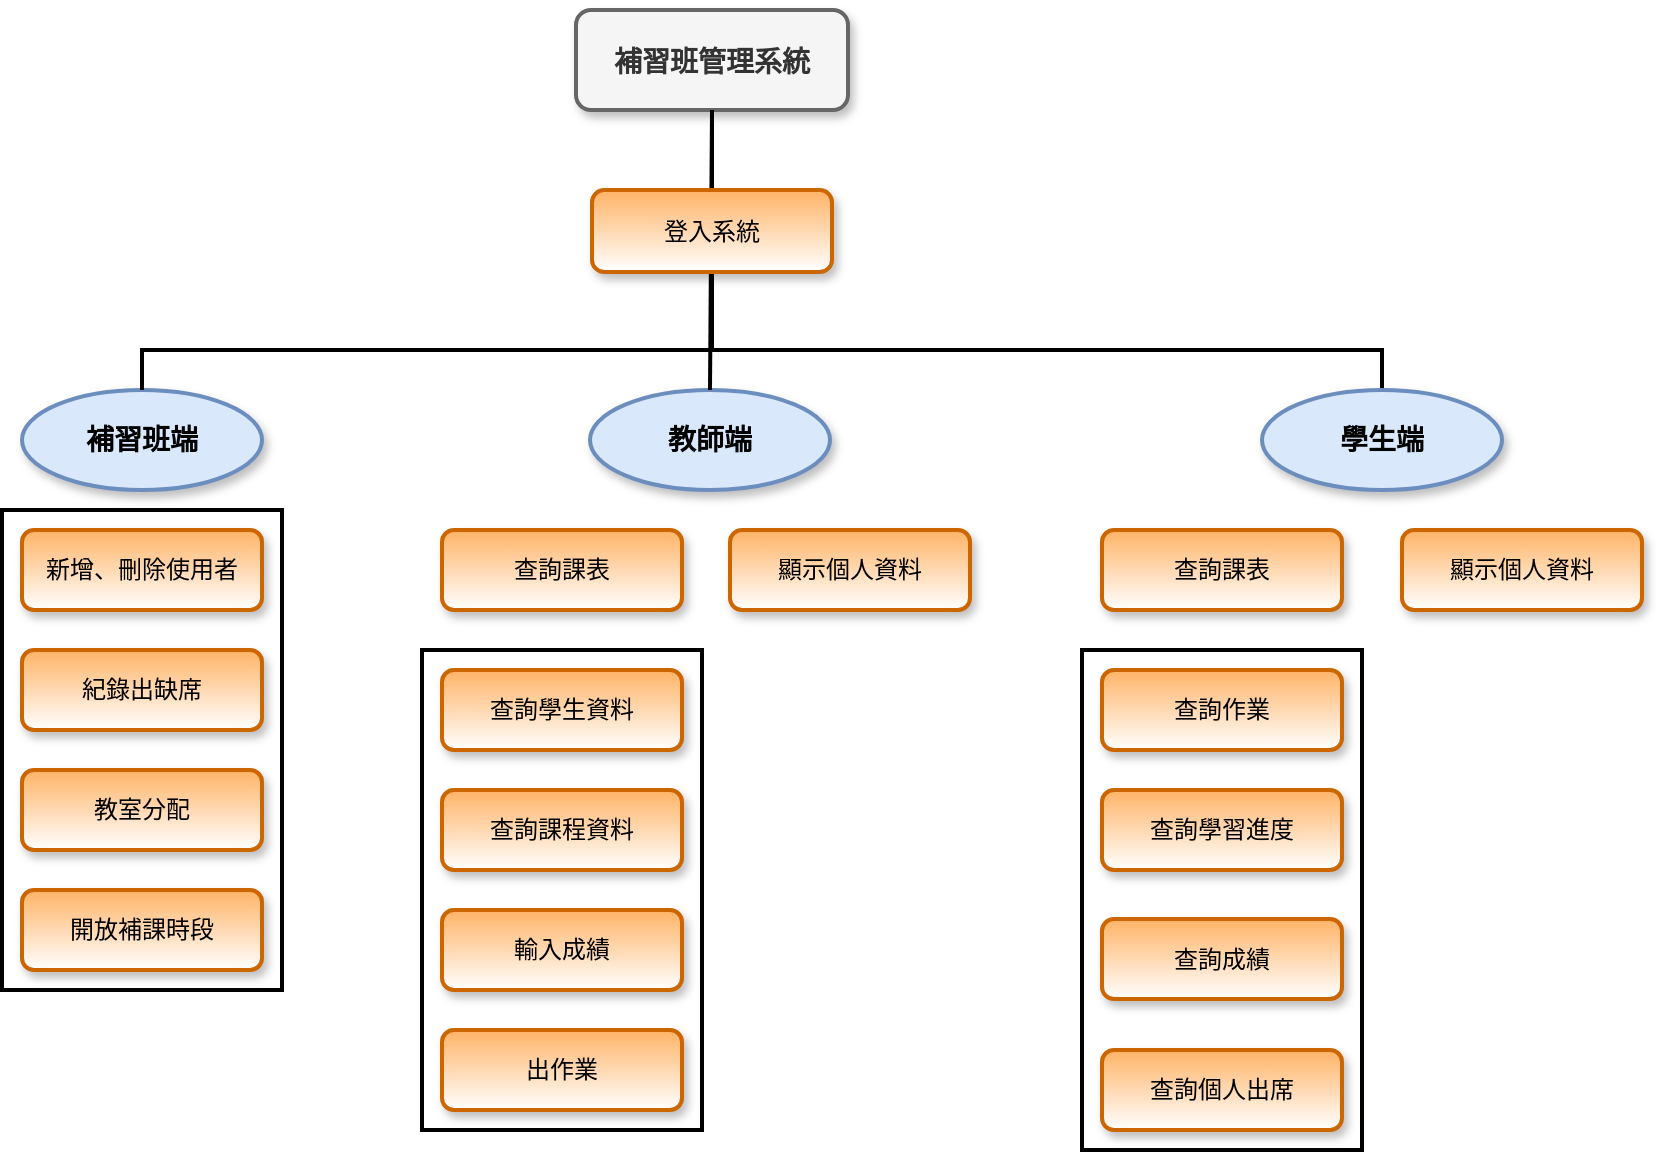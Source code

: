 <mxfile version="13.8.1" type="github">
  <diagram id="y-0cmg7VaYRoWeIbfK26" name="Page-1">
    <mxGraphModel dx="881" dy="548" grid="1" gridSize="10" guides="1" tooltips="1" connect="1" arrows="1" fold="1" page="1" pageScale="1" pageWidth="827" pageHeight="1169" math="0" shadow="0">
      <root>
        <mxCell id="0" />
        <mxCell id="1" parent="0" />
        <mxCell id="uTZFLyO1zt8zuTEsig---54" value="" style="rounded=0;whiteSpace=wrap;html=1;shadow=0;labelBackgroundColor=none;strokeWidth=2;glass=0;fillColor=none;" vertex="1" parent="1">
          <mxGeometry x="260" y="340" width="140" height="240" as="geometry" />
        </mxCell>
        <mxCell id="uTZFLyO1zt8zuTEsig---55" value="" style="rounded=0;whiteSpace=wrap;html=1;shadow=0;labelBackgroundColor=none;strokeWidth=2;glass=0;fillColor=none;" vertex="1" parent="1">
          <mxGeometry x="50" y="270" width="140" height="240" as="geometry" />
        </mxCell>
        <mxCell id="uTZFLyO1zt8zuTEsig---25" value="" style="group" vertex="1" connectable="0" parent="1">
          <mxGeometry x="100" y="110" width="610" height="150" as="geometry" />
        </mxCell>
        <mxCell id="uTZFLyO1zt8zuTEsig---4" value="&lt;font style=&quot;font-size: 14px&quot;&gt;&lt;span&gt;補習班端&lt;/span&gt;&lt;/font&gt;" style="ellipse;whiteSpace=wrap;html=1;shadow=1;strokeColor=#6c8ebf;strokeWidth=2;gradientDirection=west;fillColor=#dae8fc;fontStyle=1;labelBackgroundColor=none;" vertex="1" parent="uTZFLyO1zt8zuTEsig---25">
          <mxGeometry x="-40" y="100" width="120" height="50" as="geometry" />
        </mxCell>
        <mxCell id="uTZFLyO1zt8zuTEsig---7" value="&lt;font style=&quot;font-size: 14px&quot;&gt;&lt;span&gt;教師端&lt;/span&gt;&lt;/font&gt;" style="ellipse;whiteSpace=wrap;html=1;shadow=1;strokeColor=#6c8ebf;strokeWidth=2;gradientDirection=west;fillColor=#dae8fc;fontStyle=1;labelBackgroundColor=none;" vertex="1" parent="uTZFLyO1zt8zuTEsig---25">
          <mxGeometry x="244" y="100" width="120" height="50" as="geometry" />
        </mxCell>
        <mxCell id="uTZFLyO1zt8zuTEsig---3" value="&lt;span&gt;&lt;font style=&quot;font-size: 14px&quot;&gt;補習班管理系統&lt;/font&gt;&lt;/span&gt;" style="rounded=1;whiteSpace=wrap;html=1;shadow=1;strokeColor=#666666;fontSize=16;strokeWidth=2;gradientDirection=west;fillColor=#f5f5f5;fontColor=#333333;fontStyle=1;labelBackgroundColor=none;" vertex="1" parent="1">
          <mxGeometry x="337" y="20" width="136" height="50" as="geometry" />
        </mxCell>
        <mxCell id="uTZFLyO1zt8zuTEsig---20" value="" style="endArrow=none;html=1;entryX=0.5;entryY=1;entryDx=0;entryDy=0;exitX=0.5;exitY=0;exitDx=0;exitDy=0;rounded=0;width=20px;strokeWidth=2;fontStyle=1;labelBackgroundColor=none;" edge="1" parent="1" source="uTZFLyO1zt8zuTEsig---4" target="uTZFLyO1zt8zuTEsig---3">
          <mxGeometry width="50" height="50" relative="1" as="geometry">
            <mxPoint x="381" y="330" as="sourcePoint" />
            <mxPoint x="431" y="280" as="targetPoint" />
            <Array as="points">
              <mxPoint x="120" y="190" />
              <mxPoint x="405" y="190" />
            </Array>
          </mxGeometry>
        </mxCell>
        <mxCell id="uTZFLyO1zt8zuTEsig---23" value="" style="endArrow=none;html=1;entryX=0.5;entryY=1;entryDx=0;entryDy=0;exitX=0.5;exitY=0;exitDx=0;exitDy=0;rounded=0;strokeWidth=2;fontStyle=1;labelBackgroundColor=none;" edge="1" parent="1" source="uTZFLyO1zt8zuTEsig---6" target="uTZFLyO1zt8zuTEsig---3">
          <mxGeometry width="50" height="50" relative="1" as="geometry">
            <mxPoint x="381" y="330" as="sourcePoint" />
            <mxPoint x="431" y="280" as="targetPoint" />
            <Array as="points">
              <mxPoint x="740" y="190" />
              <mxPoint x="405" y="190" />
            </Array>
          </mxGeometry>
        </mxCell>
        <mxCell id="uTZFLyO1zt8zuTEsig---24" value="" style="endArrow=none;html=1;entryX=0.5;entryY=1;entryDx=0;entryDy=0;exitX=0.5;exitY=0;exitDx=0;exitDy=0;strokeWidth=2;rounded=0;fontStyle=1;labelBackgroundColor=none;" edge="1" parent="1" source="uTZFLyO1zt8zuTEsig---7" target="uTZFLyO1zt8zuTEsig---3">
          <mxGeometry width="50" height="50" relative="1" as="geometry">
            <mxPoint x="381" y="330" as="sourcePoint" />
            <mxPoint x="431" y="280" as="targetPoint" />
          </mxGeometry>
        </mxCell>
        <mxCell id="uTZFLyO1zt8zuTEsig---26" value="登入系統" style="rounded=1;whiteSpace=wrap;html=1;shadow=1;labelBackgroundColor=none;strokeColor=#CC6600;strokeWidth=2;fillColor=#FFB366;gradientColor=#ffffff;" vertex="1" parent="1">
          <mxGeometry x="345" y="110" width="120" height="41" as="geometry" />
        </mxCell>
        <mxCell id="uTZFLyO1zt8zuTEsig---27" value="查詢課表" style="rounded=1;whiteSpace=wrap;html=1;shadow=1;labelBackgroundColor=none;strokeColor=#CC6600;strokeWidth=2;fillColor=#FFB366;gradientColor=#ffffff;" vertex="1" parent="1">
          <mxGeometry x="270" y="280" width="120" height="40" as="geometry" />
        </mxCell>
        <mxCell id="uTZFLyO1zt8zuTEsig---6" value="&lt;font style=&quot;font-size: 14px&quot;&gt;&lt;span&gt;學生端&lt;/span&gt;&lt;/font&gt;" style="ellipse;whiteSpace=wrap;html=1;shadow=1;strokeColor=#6c8ebf;strokeWidth=2;gradientDirection=west;fillColor=#dae8fc;fontStyle=1;labelBackgroundColor=none;" vertex="1" parent="1">
          <mxGeometry x="680" y="210" width="120" height="50" as="geometry" />
        </mxCell>
        <mxCell id="uTZFLyO1zt8zuTEsig---37" value="查詢學習進度" style="rounded=1;whiteSpace=wrap;html=1;shadow=1;labelBackgroundColor=none;strokeColor=#CC6600;strokeWidth=2;fillColor=#FFB366;gradientColor=#ffffff;" vertex="1" parent="1">
          <mxGeometry x="600" y="410" width="120" height="40" as="geometry" />
        </mxCell>
        <mxCell id="uTZFLyO1zt8zuTEsig---38" value="查詢作業" style="rounded=1;whiteSpace=wrap;html=1;shadow=1;labelBackgroundColor=none;strokeColor=#CC6600;strokeWidth=2;fillColor=#FFB366;gradientColor=#ffffff;" vertex="1" parent="1">
          <mxGeometry x="600" y="350" width="120" height="40" as="geometry" />
        </mxCell>
        <mxCell id="uTZFLyO1zt8zuTEsig---39" value="顯示個人資料" style="rounded=1;whiteSpace=wrap;html=1;shadow=1;labelBackgroundColor=none;strokeColor=#CC6600;strokeWidth=2;fillColor=#FFB366;gradientColor=#ffffff;" vertex="1" parent="1">
          <mxGeometry x="414" y="280" width="120" height="40" as="geometry" />
        </mxCell>
        <mxCell id="uTZFLyO1zt8zuTEsig---40" value="查詢課程資料" style="rounded=1;whiteSpace=wrap;html=1;shadow=1;labelBackgroundColor=none;strokeColor=#CC6600;strokeWidth=2;fillColor=#FFB366;gradientColor=#ffffff;" vertex="1" parent="1">
          <mxGeometry x="270" y="410" width="120" height="40" as="geometry" />
        </mxCell>
        <mxCell id="uTZFLyO1zt8zuTEsig---41" value="查詢學生資料" style="rounded=1;whiteSpace=wrap;html=1;shadow=1;labelBackgroundColor=none;strokeColor=#CC6600;strokeWidth=2;fillColor=#FFB366;gradientColor=#ffffff;" vertex="1" parent="1">
          <mxGeometry x="270" y="350" width="120" height="40" as="geometry" />
        </mxCell>
        <mxCell id="uTZFLyO1zt8zuTEsig---44" value="查詢課表" style="rounded=1;whiteSpace=wrap;html=1;shadow=1;labelBackgroundColor=none;strokeColor=#CC6600;strokeWidth=2;fillColor=#FFB366;gradientColor=#ffffff;" vertex="1" parent="1">
          <mxGeometry x="600" y="280" width="120" height="40" as="geometry" />
        </mxCell>
        <mxCell id="uTZFLyO1zt8zuTEsig---45" value="顯示個人資料" style="rounded=1;whiteSpace=wrap;html=1;shadow=1;labelBackgroundColor=none;strokeColor=#CC6600;strokeWidth=2;fillColor=#FFB366;gradientColor=#ffffff;" vertex="1" parent="1">
          <mxGeometry x="750" y="280" width="120" height="40" as="geometry" />
        </mxCell>
        <mxCell id="uTZFLyO1zt8zuTEsig---47" value="查詢個人出席" style="rounded=1;whiteSpace=wrap;html=1;shadow=1;labelBackgroundColor=none;strokeColor=#CC6600;strokeWidth=2;fillColor=#FFB366;gradientColor=#ffffff;" vertex="1" parent="1">
          <mxGeometry x="600" y="540" width="120" height="40" as="geometry" />
        </mxCell>
        <mxCell id="uTZFLyO1zt8zuTEsig---48" value="查詢成績" style="rounded=1;whiteSpace=wrap;html=1;shadow=1;labelBackgroundColor=none;strokeColor=#CC6600;strokeWidth=2;fillColor=#FFB366;gradientColor=#ffffff;" vertex="1" parent="1">
          <mxGeometry x="600" y="474.5" width="120" height="40" as="geometry" />
        </mxCell>
        <mxCell id="uTZFLyO1zt8zuTEsig---49" value="輸入成績" style="rounded=1;whiteSpace=wrap;html=1;shadow=1;labelBackgroundColor=none;strokeColor=#CC6600;strokeWidth=2;fillColor=#FFB366;gradientColor=#ffffff;" vertex="1" parent="1">
          <mxGeometry x="270" y="470" width="120" height="40" as="geometry" />
        </mxCell>
        <mxCell id="uTZFLyO1zt8zuTEsig---50" value="開放補課時段" style="rounded=1;whiteSpace=wrap;html=1;shadow=1;labelBackgroundColor=none;strokeColor=#CC6600;strokeWidth=2;fillColor=#FFB366;gradientColor=#ffffff;" vertex="1" parent="1">
          <mxGeometry x="60" y="460" width="120" height="40" as="geometry" />
        </mxCell>
        <mxCell id="uTZFLyO1zt8zuTEsig---51" value="教室分配" style="rounded=1;whiteSpace=wrap;html=1;shadow=1;labelBackgroundColor=none;strokeColor=#CC6600;strokeWidth=2;fillColor=#FFB366;gradientColor=#ffffff;" vertex="1" parent="1">
          <mxGeometry x="60" y="400" width="120" height="40" as="geometry" />
        </mxCell>
        <mxCell id="uTZFLyO1zt8zuTEsig---52" value="紀錄出缺席" style="rounded=1;whiteSpace=wrap;html=1;shadow=1;labelBackgroundColor=none;strokeColor=#CC6600;strokeWidth=2;fillColor=#FFB366;gradientColor=#ffffff;" vertex="1" parent="1">
          <mxGeometry x="60" y="340" width="120" height="40" as="geometry" />
        </mxCell>
        <mxCell id="uTZFLyO1zt8zuTEsig---53" value="新增、刪除使用者" style="rounded=1;whiteSpace=wrap;html=1;shadow=1;labelBackgroundColor=none;strokeColor=#CC6600;strokeWidth=2;fillColor=#FFB366;gradientColor=#ffffff;" vertex="1" parent="1">
          <mxGeometry x="60" y="280" width="120" height="40" as="geometry" />
        </mxCell>
        <mxCell id="uTZFLyO1zt8zuTEsig---56" value="" style="rounded=0;whiteSpace=wrap;html=1;shadow=0;labelBackgroundColor=none;strokeWidth=2;glass=0;fillColor=none;" vertex="1" parent="1">
          <mxGeometry x="590" y="340" width="140" height="250" as="geometry" />
        </mxCell>
        <mxCell id="uTZFLyO1zt8zuTEsig---57" value="出作業" style="rounded=1;whiteSpace=wrap;html=1;shadow=1;labelBackgroundColor=none;strokeColor=#CC6600;strokeWidth=2;fillColor=#FFB366;gradientColor=#ffffff;" vertex="1" parent="1">
          <mxGeometry x="270" y="530" width="120" height="40" as="geometry" />
        </mxCell>
      </root>
    </mxGraphModel>
  </diagram>
</mxfile>
